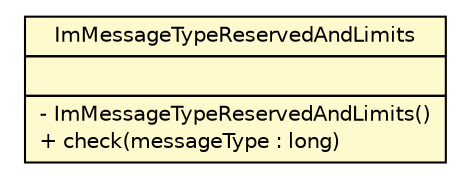 #!/usr/local/bin/dot
#
# Class diagram 
# Generated by UMLGraph version R5_6 (http://www.umlgraph.org/)
#

digraph G {
	edge [fontname="Helvetica",fontsize=10,labelfontname="Helvetica",labelfontsize=10];
	node [fontname="Helvetica",fontsize=10,shape=plaintext];
	nodesep=0.25;
	ranksep=0.5;
	// org.ietf.nea.pb.validate.rules.ImMessageTypeReservedAndLimits
	c35676 [label=<<table title="org.ietf.nea.pb.validate.rules.ImMessageTypeReservedAndLimits" border="0" cellborder="1" cellspacing="0" cellpadding="2" port="p" bgcolor="lemonChiffon" href="./ImMessageTypeReservedAndLimits.html">
		<tr><td><table border="0" cellspacing="0" cellpadding="1">
<tr><td align="center" balign="center"> ImMessageTypeReservedAndLimits </td></tr>
		</table></td></tr>
		<tr><td><table border="0" cellspacing="0" cellpadding="1">
<tr><td align="left" balign="left">  </td></tr>
		</table></td></tr>
		<tr><td><table border="0" cellspacing="0" cellpadding="1">
<tr><td align="left" balign="left"> - ImMessageTypeReservedAndLimits() </td></tr>
<tr><td align="left" balign="left"> + check(messageType : long) </td></tr>
		</table></td></tr>
		</table>>, URL="./ImMessageTypeReservedAndLimits.html", fontname="Helvetica", fontcolor="black", fontsize=10.0];
}

